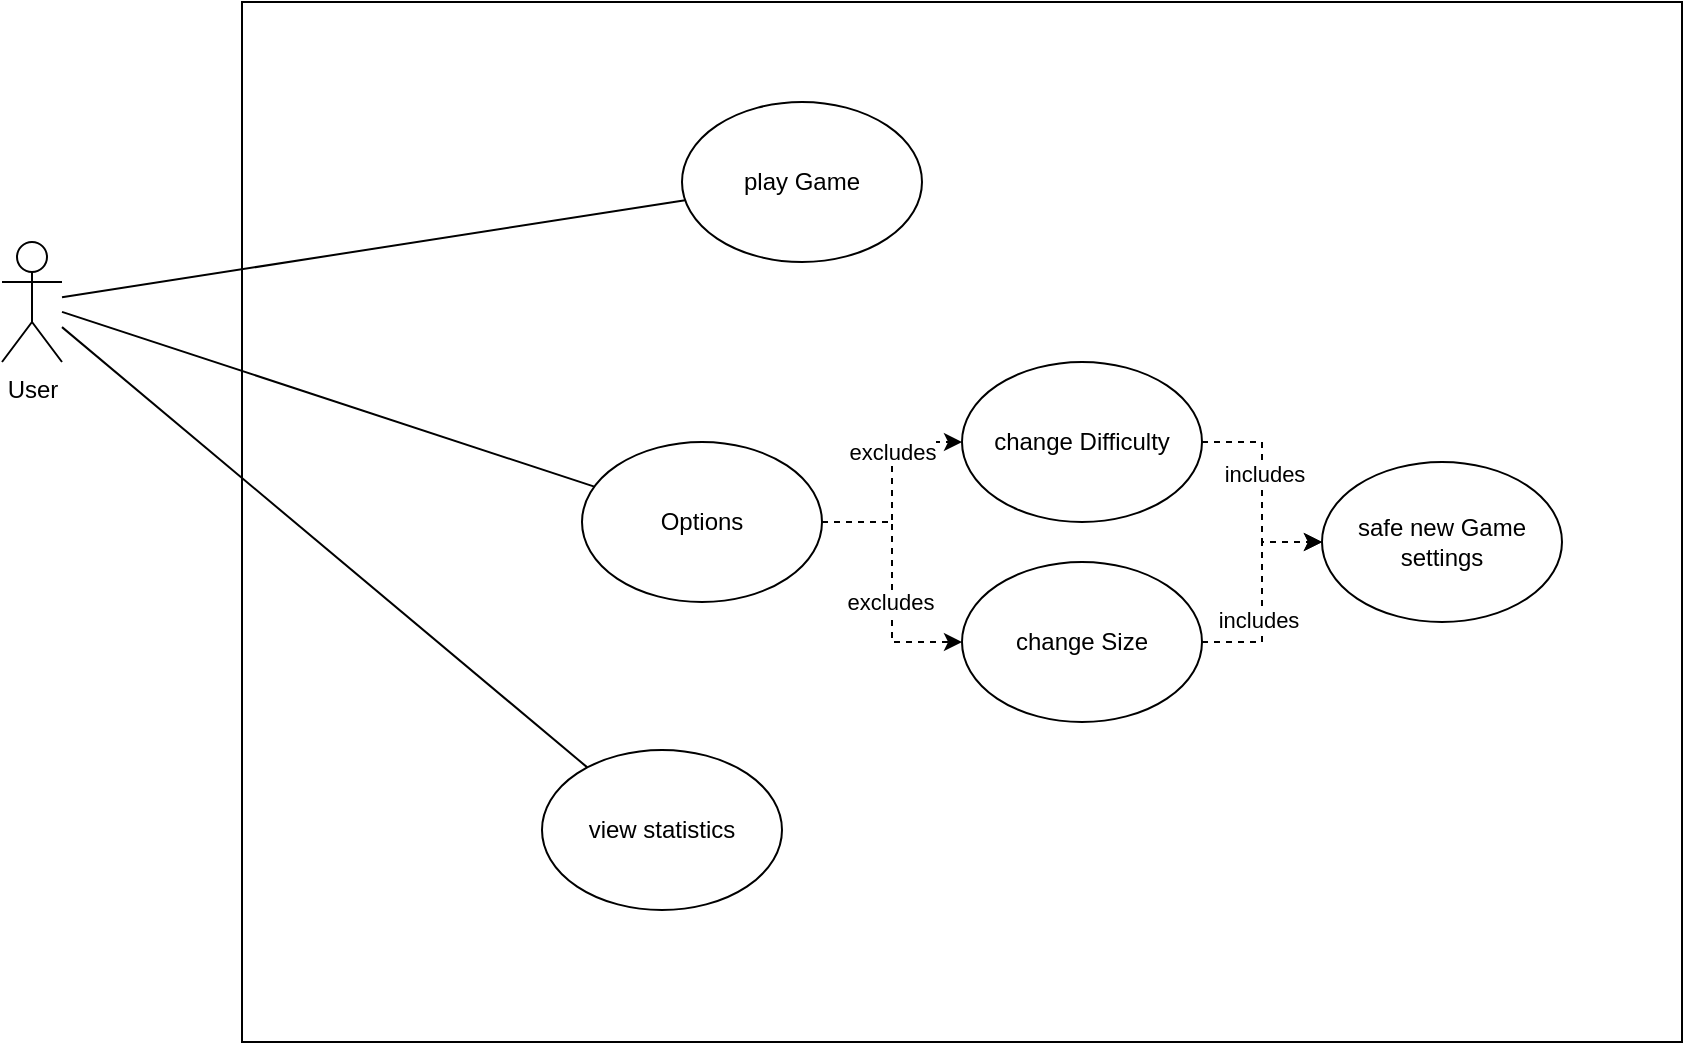 <mxfile version="14.5.1" type="device"><diagram id="Ab5UWcwcQ7-OfaniczGX" name="Page-1"><mxGraphModel dx="1106" dy="997" grid="1" gridSize="10" guides="1" tooltips="1" connect="1" arrows="1" fold="1" page="1" pageScale="1" pageWidth="1169" pageHeight="827" math="0" shadow="0"><root><mxCell id="0"/><mxCell id="1" parent="0"/><mxCell id="KfIQOAN6NL_yplKZZ68Q-1" value="" style="rounded=0;whiteSpace=wrap;html=1;" parent="1" vertex="1"><mxGeometry x="200" y="40" width="720" height="520" as="geometry"/></mxCell><mxCell id="KfIQOAN6NL_yplKZZ68Q-2" value="User" style="shape=umlActor;verticalLabelPosition=bottom;verticalAlign=top;html=1;outlineConnect=0;" parent="1" vertex="1"><mxGeometry x="80" y="160" width="30" height="60" as="geometry"/></mxCell><mxCell id="KfIQOAN6NL_yplKZZ68Q-5" value="play Game" style="ellipse;whiteSpace=wrap;html=1;" parent="1" vertex="1"><mxGeometry x="420" y="90" width="120" height="80" as="geometry"/></mxCell><mxCell id="KfIQOAN6NL_yplKZZ68Q-9" style="edgeStyle=orthogonalEdgeStyle;rounded=0;orthogonalLoop=1;jettySize=auto;html=1;dashed=1;" parent="1" source="KfIQOAN6NL_yplKZZ68Q-6" target="KfIQOAN6NL_yplKZZ68Q-7" edge="1"><mxGeometry relative="1" as="geometry"/></mxCell><mxCell id="KfIQOAN6NL_yplKZZ68Q-11" value="excludes" style="edgeLabel;html=1;align=center;verticalAlign=middle;resizable=0;points=[];" parent="KfIQOAN6NL_yplKZZ68Q-9" vertex="1" connectable="0"><mxGeometry x="0.276" relative="1" as="geometry"><mxPoint as="offset"/></mxGeometry></mxCell><mxCell id="KfIQOAN6NL_yplKZZ68Q-10" style="edgeStyle=orthogonalEdgeStyle;rounded=0;orthogonalLoop=1;jettySize=auto;html=1;dashed=1;" parent="1" source="KfIQOAN6NL_yplKZZ68Q-6" target="KfIQOAN6NL_yplKZZ68Q-8" edge="1"><mxGeometry relative="1" as="geometry"/></mxCell><mxCell id="KfIQOAN6NL_yplKZZ68Q-12" value="excludes" style="edgeLabel;html=1;align=center;verticalAlign=middle;resizable=0;points=[];" parent="KfIQOAN6NL_yplKZZ68Q-10" vertex="1" connectable="0"><mxGeometry x="0.151" y="-1" relative="1" as="geometry"><mxPoint as="offset"/></mxGeometry></mxCell><mxCell id="KfIQOAN6NL_yplKZZ68Q-6" value="Options" style="ellipse;whiteSpace=wrap;html=1;" parent="1" vertex="1"><mxGeometry x="370" y="260" width="120" height="80" as="geometry"/></mxCell><mxCell id="KfIQOAN6NL_yplKZZ68Q-16" style="edgeStyle=orthogonalEdgeStyle;rounded=0;orthogonalLoop=1;jettySize=auto;html=1;dashed=1;" parent="1" source="KfIQOAN6NL_yplKZZ68Q-7" target="KfIQOAN6NL_yplKZZ68Q-15" edge="1"><mxGeometry relative="1" as="geometry"/></mxCell><mxCell id="KfIQOAN6NL_yplKZZ68Q-18" value="includes" style="edgeLabel;html=1;align=center;verticalAlign=middle;resizable=0;points=[];" parent="KfIQOAN6NL_yplKZZ68Q-16" vertex="1" connectable="0"><mxGeometry x="-0.174" y="1" relative="1" as="geometry"><mxPoint as="offset"/></mxGeometry></mxCell><mxCell id="KfIQOAN6NL_yplKZZ68Q-7" value="change Difficulty" style="ellipse;whiteSpace=wrap;html=1;" parent="1" vertex="1"><mxGeometry x="560" y="220" width="120" height="80" as="geometry"/></mxCell><mxCell id="KfIQOAN6NL_yplKZZ68Q-17" style="edgeStyle=orthogonalEdgeStyle;rounded=0;orthogonalLoop=1;jettySize=auto;html=1;dashed=1;" parent="1" source="KfIQOAN6NL_yplKZZ68Q-8" target="KfIQOAN6NL_yplKZZ68Q-15" edge="1"><mxGeometry relative="1" as="geometry"/></mxCell><mxCell id="KfIQOAN6NL_yplKZZ68Q-19" value="includes" style="edgeLabel;html=1;align=center;verticalAlign=middle;resizable=0;points=[];" parent="KfIQOAN6NL_yplKZZ68Q-17" vertex="1" connectable="0"><mxGeometry x="-0.244" y="2" relative="1" as="geometry"><mxPoint as="offset"/></mxGeometry></mxCell><mxCell id="KfIQOAN6NL_yplKZZ68Q-8" value="change Size" style="ellipse;whiteSpace=wrap;html=1;" parent="1" vertex="1"><mxGeometry x="560" y="320" width="120" height="80" as="geometry"/></mxCell><mxCell id="KfIQOAN6NL_yplKZZ68Q-13" value="" style="endArrow=none;html=1;rounded=0;" parent="1" source="KfIQOAN6NL_yplKZZ68Q-6" target="KfIQOAN6NL_yplKZZ68Q-2" edge="1"><mxGeometry width="50" height="50" relative="1" as="geometry"><mxPoint x="450" y="290" as="sourcePoint"/><mxPoint x="500" y="240" as="targetPoint"/></mxGeometry></mxCell><mxCell id="KfIQOAN6NL_yplKZZ68Q-14" value="" style="endArrow=none;html=1;rounded=0;" parent="1" source="KfIQOAN6NL_yplKZZ68Q-5" target="KfIQOAN6NL_yplKZZ68Q-2" edge="1"><mxGeometry width="50" height="50" relative="1" as="geometry"><mxPoint x="386.167" y="247.406" as="sourcePoint"/><mxPoint x="120" y="159.995" as="targetPoint"/></mxGeometry></mxCell><mxCell id="KfIQOAN6NL_yplKZZ68Q-15" value="safe new Game settings" style="ellipse;whiteSpace=wrap;html=1;" parent="1" vertex="1"><mxGeometry x="740" y="270" width="120" height="80" as="geometry"/></mxCell><mxCell id="RMep59_sO3Woks7yfdfC-1" value="view statistics" style="ellipse;whiteSpace=wrap;html=1;" vertex="1" parent="1"><mxGeometry x="350" y="414" width="120" height="80" as="geometry"/></mxCell><mxCell id="RMep59_sO3Woks7yfdfC-2" value="" style="endArrow=none;html=1;" edge="1" parent="1" source="KfIQOAN6NL_yplKZZ68Q-2" target="RMep59_sO3Woks7yfdfC-1"><mxGeometry width="50" height="50" relative="1" as="geometry"><mxPoint x="540" y="530" as="sourcePoint"/><mxPoint x="590" y="480" as="targetPoint"/></mxGeometry></mxCell></root></mxGraphModel></diagram></mxfile>